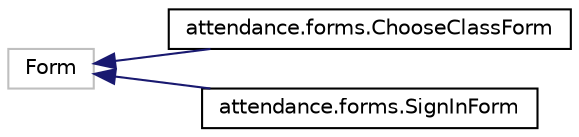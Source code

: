 digraph "Graphical Class Hierarchy"
{
  edge [fontname="Helvetica",fontsize="10",labelfontname="Helvetica",labelfontsize="10"];
  node [fontname="Helvetica",fontsize="10",shape=record];
  rankdir="LR";
  Node33 [label="Form",height=0.2,width=0.4,color="grey75", fillcolor="white", style="filled"];
  Node33 -> Node0 [dir="back",color="midnightblue",fontsize="10",style="solid",fontname="Helvetica"];
  Node0 [label="attendance.forms.ChooseClassForm",height=0.2,width=0.4,color="black", fillcolor="white", style="filled",URL="$classattendance_1_1forms_1_1_choose_class_form.html"];
  Node33 -> Node35 [dir="back",color="midnightblue",fontsize="10",style="solid",fontname="Helvetica"];
  Node35 [label="attendance.forms.SignInForm",height=0.2,width=0.4,color="black", fillcolor="white", style="filled",URL="$classattendance_1_1forms_1_1_sign_in_form.html"];
}
